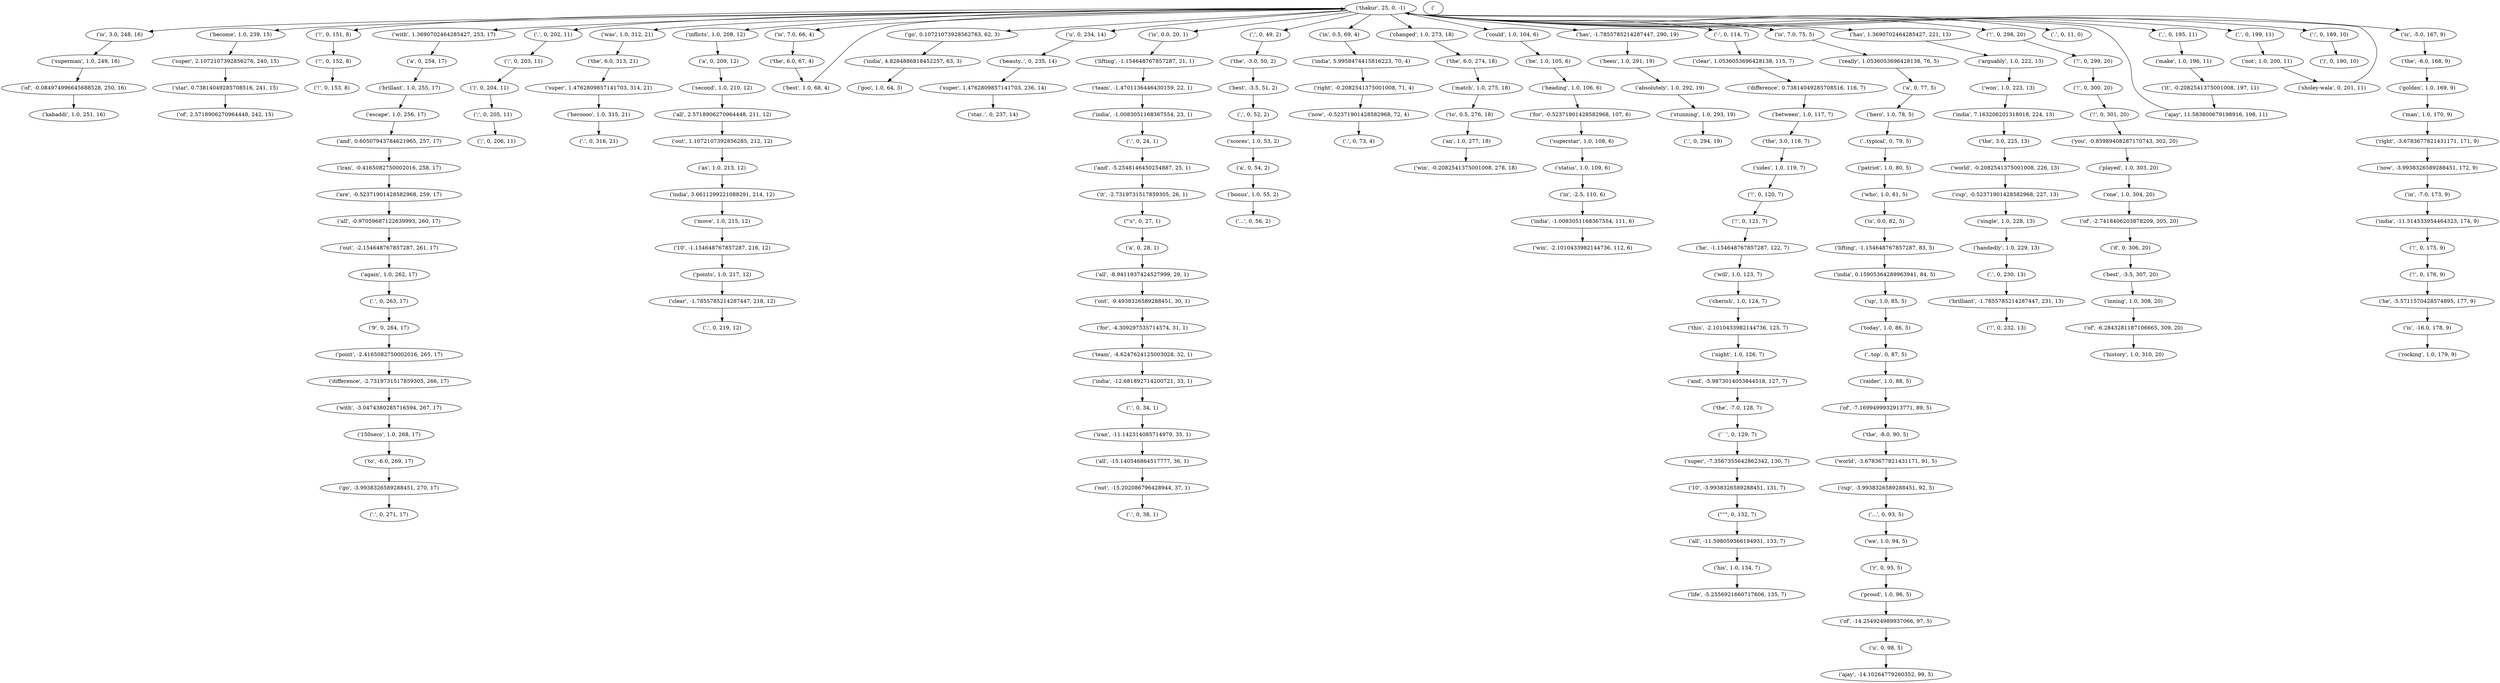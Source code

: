 strict digraph "" {
"('super', 1.4762809857141703, 314, 21)";
"(',', 0, 52, 2)";
"('sides', 1.0, 119, 7)";
"('we', 1.0, 94, 5)";
"('!', 0, 121, 7)";
"('team', -4.6247624125003028, 32, 1)";
"('u', 0, 98, 5)";
"('history', 1.0, 310, 20)";
"('is', 3.0, 248, 16)";
"('again', 1.0, 262, 17)";
"('.', 0, 316, 21)";
"('lifting', -1.154648767857287, 83, 5)";
"('difference', -2.7319731517859305, 266, 17)";
"('become', 1.0, 239, 15)";
"('make', 1.0, 196, 11)";
"('!', 0, 300, 20)";
"('10', -3.9938326589288451, 131, 7)";
"('!', 0, 175, 9)";
"('rocking', 1.0, 179, 9)";
"('a', 0, 254, 17)";
"('iran', -0.4165082750002016, 258, 17)";
"('won', 1.0, 223, 13)";
"('up', 1.0, 85, 5)";
"('man', 1.0, 170, 9)";
"('!', 0, 151, 8)";
"('of', -14.254924989937066, 97, 5)";
"('with', 1.3690702464285427, 253, 17)";
"('.', 0, 202, 11)";
"('today', 1.0, 86, 5)";
"('go', -3.9938326589288451, 270, 17)";
"('the', 3.0, 225, 13)";
"('.', 0, 38, 1)";
"('...', 0, 56, 2)";
"('arguably', 1.0, 222, 13)";
"('is', 0.0, 82, 5)";
"('heading', 1.0, 106, 6)";
"('one', 1.0, 304, 20)";
"('the', -6.0, 168, 9)";
"('all', 2.5718906270964448, 211, 12)";
"('be', 1.0, 105, 6)";
"('``', 0, 129, 7)";
"('it', -0.2082541375001008, 197, 11)";
"('was', 1.0, 312, 21)";
"('all', -11.598059366194931, 133, 7)";
"('and', -5.2548146450254887, 25, 1)";
"('.', 0, 230, 13)";
"('played', 1.0, 303, 20)";
"('to', -6.0, 269, 17)";
"('10', -1.154648767857287, 216, 12)";
"('point', -2.4165082750002016, 265, 17)";
"('patriot', 1.0, 80, 5)";
"('star..', 0, 237, 14)";
"('and', 0.60507943784621965, 257, 17)";
"('been', 1.0, 291, 19)";
"('a', 0, 77, 5)";
"('all', -0.97059687122639993, 260, 17)";
"('single', 1.0, 228, 13)";
"(\"'s\", 0, 27, 1)";
"('super', 2.1072107392856276, 240, 15)";
"('world', -0.2082541375001008, 226, 13)";
"('cup', -3.9938326589288451, 92, 5)";
"('team', -1.4701136446430159, 22, 1)";
"('this', -2.1010433982144736, 125, 7)";
"('now', -3.9938326589288451, 172, 9)";
"('the', 6.0, 274, 18)";
"('a', 0, 54, 2)";
"('points', 1.0, 217, 12)";
"(')', 0, 204, 11)";
"('of', -6.2843281187106665, 309, 20)";
"('for', -0.52371901428582968, 107, 6)";
"('inflicts', 1.0, 208, 12)";
"(';', 0, 206, 11)";
"('his', 1.0, 134, 7)";
"('the', 3.0, 118, 7)";
"('";
"('the', -3.0, 50, 2)";
"('not', 1.0, 200, 11)";
"('iran', -11.142314085714979, 35, 1)";
"('best', -3.5, 51, 2)";
"('d', 0, 306, 20)";
"('.', 0, 34, 1)";
"('all', -8.9411937424527999, 29, 1)";
"('!', 0, 152, 8)";
"('in', -7.0, 173, 9)";
"('superstar', 1.0, 108, 6)";
"(';', 0, 205, 11)";
"('go', 0.10721073928562763, 62, 3)";
"('win', -0.2082541375001008, 278, 18)";
"('best', 1.0, 68, 4)";
"('stunning', 1.0, 293, 19)";
"('india', 5.9958474415816223, 70, 4)";
"('of', -2.7418406203878209, 305, 20)";
"('heroooo', 1.0, 315, 21)";
"('for', -4.309297535714574, 31, 1)";
"('out', 1.1072107392856285, 212, 12)";
"('.', 0, 263, 17)";
"('thakur', 25, 0, -1)";
"('u', 0, 234, 14)";
"('india', -1.0083051168367554, 111, 6)";
"('escape', 1.0, 256, 17)";
"('is', 0.0, 20, 1)";
"('scores', 1.0, 53, 2)";
"('with', -3.0474380285716594, 267, 17)";
"('!', 0, 299, 20)";
"('will', 1.0, 123, 7)";
"('it', -2.7319731517859305, 26, 1)";
"(',', 0, 49, 2)";
"('absolutely', 1.0, 292, 19)";
"('inning', 1.0, 308, 20)";
"('right', -0.2082541375001008, 71, 4)";
"('india', -12.681892714200721, 33, 1)";
"('bonus', 1.0, 55, 2)";
"('second', 1.0, 210, 12)";
"('india', 4.8284886818452257, 63, 3)";
"('cherish', 1.0, 124, 7)";
"('are', -0.52371901428582968, 259, 17)";
"('now', -0.52371901428582968, 72, 4)";
"('in', 0.5, 69, 4)";
"('a', 0, 28, 1)";
"('brillant', 1.0, 255, 17)";
"('of', -7.1699499932913771, 89, 5)";
"('is', -16.0, 178, 9)";
"('changed', 1.0, 273, 18)";
"('who', 1.0, 81, 5)";
"('..top', 0, 87, 5)";
"('.', 0, 24, 1)";
"('could', 1.0, 104, 6)";
"('a', 0, 209, 12)";
"('has', -1.7855785214287447, 290, 19)";
"('difference', 0.73814049285708516, 116, 7)";
"('!', 0, 232, 13)";
"('and', -5.9873014053844518, 127, 7)";
"('star', 0.73814049285708516, 241, 15)";
"('...', 0, 93, 5)";
"('right', -3.6783677821431171, 171, 9)";
"('goo', 1.0, 64, 3)";
"('of', -0.084974996645688528, 250, 16)";
"('move', 1.0, 215, 12)";
"('proud', 1.0, 96, 5)";
"('.', 0, 294, 19)";
"('match', 1.0, 275, 18)";
"('life', -5.2556921660717606, 135, 7)";
"('is', 7.0, 66, 4)";
"('!', 0, 120, 7)";
"('india', 7.163206201318018, 224, 13)";
"('the', -7.0, 128, 7)";
"('clear', -1.7855785214287447, 218, 12)";
"('super', -7.3567355642862342, 130, 7)";
"('-', 0, 114, 7)";
"('handedly', 1.0, 229, 13)";
"('ajay', -14.10264779260352, 99, 5)";
"('out', -15.202086796428944, 37, 1)";
"('you', -0.85989408287170743, 302, 20)";
"('is', 7.0, 75, 5)";
"('the', -8.0, 90, 5)";
"('cup', -0.52371901428582968, 227, 13)";
"(',', 0, 195, 11)";
"('..typical', 0, 79, 5)";
"('status', 1.0, 109, 6)";
"('india', 0.15905364289963941, 84, 5)";
"(\"''\", 0, 132, 7)";
"('india', 3.6611299221088291, 214, 12)";
"('win', -2.1010433982144736, 112, 6)";
"('!', 0, 301, 20)";
"('really', 1.0536053696428138, 76, 5)";
"('the', 6.0, 67, 4)";
"('beauty..', 0, 235, 14)";
"('all', -15.140546864517777, 36, 1)";
"('hero', 1.0, 78, 5)";
"('in', -2.5, 110, 6)";
"('150secs', 1.0, 268, 17)";
"('clear', 1.0536053696428138, 115, 7)";
"('.', 0, 219, 12)";
"('super', 1.4762809857141703, 236, 14)";
"(';', 0, 203, 11)";
"('has', 1.3690702464285427, 221, 13)";
"('as', 1.0, 213, 12)";
"('.', 0, 271, 17)";
"('to', 0.5, 276, 18)";
"(')', 0, 190, 10)";
"('raider', 1.0, 88, 5)";
"('of', 2.5718906270964448, 242, 15)";
"('india', -1.0083051168367554, 23, 1)";
"('ajay', 11.583800679198916, 198, 11)";
"('.', 0, 73, 4)";
"('he', -5.5711570428574895, 177, 9)";
"('lifting', -1.154648767857287, 21, 1)";
"('out', -2.154648767857287, 261, 17)";
"('best', -3.5, 307, 20)";
"('kabaddi', 1.0, 251, 16)";
"('!', 0, 153, 8)";
"('world', -3.6783677821431171, 91, 5)";
"('.', 0, 11, 0)";
"('superman', 1.0, 249, 16)";
"('an', 1.0, 277, 18)";
"('r', 0, 95, 5)";
"('9', 0, 264, 17)";
"('sholey-wala', 0, 201, 11)";
"('the', 6.0, 313, 21)";
"(',', 0, 199, 11)";
"('!', 0, 298, 20)";
"('out', -9.4938326589288451, 30, 1)";
"('!', 0, 176, 9)";
"('is', -5.0, 167, 9)";
"('between', 1.0, 117, 7)";
"('india', -11.514533954464323, 174, 9)";
"('brilliant', -1.7855785214287447, 231, 13)";
"('golden', 1.0, 169, 9)";
"('he', -1.154648767857287, 122, 7)";
"('night', 1.0, 126, 7)";
"('super', 1.4762809857141703, 314, 21)" -> "('heroooo', 1.0, 315, 21)";
"(',', 0, 52, 2)" -> "('scores', 1.0, 53, 2)";
"('sides', 1.0, 119, 7)" -> "('!', 0, 120, 7)";
"('we', 1.0, 94, 5)" -> "('r', 0, 95, 5)";
"('!', 0, 121, 7)" -> "('he', -1.154648767857287, 122, 7)";
"('team', -4.6247624125003028, 32, 1)" -> "('india', -12.681892714200721, 33, 1)";
"('u', 0, 98, 5)" -> "('ajay', -14.10264779260352, 99, 5)";
"('is', 3.0, 248, 16)" -> "('superman', 1.0, 249, 16)";
"('again', 1.0, 262, 17)" -> "('.', 0, 263, 17)";
"('lifting', -1.154648767857287, 83, 5)" -> "('india', 0.15905364289963941, 84, 5)";
"('difference', -2.7319731517859305, 266, 17)" -> "('with', -3.0474380285716594, 267, 17)";
"('become', 1.0, 239, 15)" -> "('super', 2.1072107392856276, 240, 15)";
"('make', 1.0, 196, 11)" -> "('it', -0.2082541375001008, 197, 11)";
"('!', 0, 300, 20)" -> "('!', 0, 301, 20)";
"('10', -3.9938326589288451, 131, 7)" -> "(\"''\", 0, 132, 7)";
"('!', 0, 175, 9)" -> "('!', 0, 176, 9)";
"('a', 0, 254, 17)" -> "('brillant', 1.0, 255, 17)";
"('iran', -0.4165082750002016, 258, 17)" -> "('are', -0.52371901428582968, 259, 17)";
"('won', 1.0, 223, 13)" -> "('india', 7.163206201318018, 224, 13)";
"('up', 1.0, 85, 5)" -> "('today', 1.0, 86, 5)";
"('man', 1.0, 170, 9)" -> "('right', -3.6783677821431171, 171, 9)";
"('!', 0, 151, 8)" -> "('!', 0, 152, 8)";
"('of', -14.254924989937066, 97, 5)" -> "('u', 0, 98, 5)";
"('with', 1.3690702464285427, 253, 17)" -> "('a', 0, 254, 17)";
"('.', 0, 202, 11)" -> "(';', 0, 203, 11)";
"('today', 1.0, 86, 5)" -> "('..top', 0, 87, 5)";
"('go', -3.9938326589288451, 270, 17)" -> "('.', 0, 271, 17)";
"('the', 3.0, 225, 13)" -> "('world', -0.2082541375001008, 226, 13)";
"('arguably', 1.0, 222, 13)" -> "('won', 1.0, 223, 13)";
"('is', 0.0, 82, 5)" -> "('lifting', -1.154648767857287, 83, 5)";
"('heading', 1.0, 106, 6)" -> "('for', -0.52371901428582968, 107, 6)";
"('one', 1.0, 304, 20)" -> "('of', -2.7418406203878209, 305, 20)";
"('the', -6.0, 168, 9)" -> "('golden', 1.0, 169, 9)";
"('all', 2.5718906270964448, 211, 12)" -> "('out', 1.1072107392856285, 212, 12)";
"('be', 1.0, 105, 6)" -> "('heading', 1.0, 106, 6)";
"('``', 0, 129, 7)" -> "('super', -7.3567355642862342, 130, 7)";
"('it', -0.2082541375001008, 197, 11)" -> "('ajay', 11.583800679198916, 198, 11)";
"('was', 1.0, 312, 21)" -> "('the', 6.0, 313, 21)";
"('all', -11.598059366194931, 133, 7)" -> "('his', 1.0, 134, 7)";
"('and', -5.2548146450254887, 25, 1)" -> "('it', -2.7319731517859305, 26, 1)";
"('.', 0, 230, 13)" -> "('brilliant', -1.7855785214287447, 231, 13)";
"('played', 1.0, 303, 20)" -> "('one', 1.0, 304, 20)";
"('to', -6.0, 269, 17)" -> "('go', -3.9938326589288451, 270, 17)";
"('10', -1.154648767857287, 216, 12)" -> "('points', 1.0, 217, 12)";
"('point', -2.4165082750002016, 265, 17)" -> "('difference', -2.7319731517859305, 266, 17)";
"('patriot', 1.0, 80, 5)" -> "('who', 1.0, 81, 5)";
"('and', 0.60507943784621965, 257, 17)" -> "('iran', -0.4165082750002016, 258, 17)";
"('been', 1.0, 291, 19)" -> "('absolutely', 1.0, 292, 19)";
"('a', 0, 77, 5)" -> "('hero', 1.0, 78, 5)";
"('all', -0.97059687122639993, 260, 17)" -> "('out', -2.154648767857287, 261, 17)";
"('single', 1.0, 228, 13)" -> "('handedly', 1.0, 229, 13)";
"(\"'s\", 0, 27, 1)" -> "('a', 0, 28, 1)";
"('super', 2.1072107392856276, 240, 15)" -> "('star', 0.73814049285708516, 241, 15)";
"('world', -0.2082541375001008, 226, 13)" -> "('cup', -0.52371901428582968, 227, 13)";
"('cup', -3.9938326589288451, 92, 5)" -> "('...', 0, 93, 5)";
"('team', -1.4701136446430159, 22, 1)" -> "('india', -1.0083051168367554, 23, 1)";
"('this', -2.1010433982144736, 125, 7)" -> "('night', 1.0, 126, 7)";
"('now', -3.9938326589288451, 172, 9)" -> "('in', -7.0, 173, 9)";
"('the', 6.0, 274, 18)" -> "('match', 1.0, 275, 18)";
"('a', 0, 54, 2)" -> "('bonus', 1.0, 55, 2)";
"('points', 1.0, 217, 12)" -> "('clear', -1.7855785214287447, 218, 12)";
"(')', 0, 204, 11)" -> "(';', 0, 205, 11)";
"('of', -6.2843281187106665, 309, 20)" -> "('history', 1.0, 310, 20)";
"('for', -0.52371901428582968, 107, 6)" -> "('superstar', 1.0, 108, 6)";
"('inflicts', 1.0, 208, 12)" -> "('a', 0, 209, 12)";
"('his', 1.0, 134, 7)" -> "('life', -5.2556921660717606, 135, 7)";
"('the', 3.0, 118, 7)" -> "('sides', 1.0, 119, 7)";
"(':', 0, 189, 10)" -> "(')', 0, 190, 10)";
"('the', -3.0, 50, 2)" -> "('best', -3.5, 51, 2)";
"('not', 1.0, 200, 11)" -> "('sholey-wala', 0, 201, 11)";
"('iran', -11.142314085714979, 35, 1)" -> "('all', -15.140546864517777, 36, 1)";
"('best', -3.5, 51, 2)" -> "(',', 0, 52, 2)";
"('d', 0, 306, 20)" -> "('best', -3.5, 307, 20)";
"('.', 0, 34, 1)" -> "('iran', -11.142314085714979, 35, 1)";
"('all', -8.9411937424527999, 29, 1)" -> "('out', -9.4938326589288451, 30, 1)";
"('!', 0, 152, 8)" -> "('!', 0, 153, 8)";
"('in', -7.0, 173, 9)" -> "('india', -11.514533954464323, 174, 9)";
"('superstar', 1.0, 108, 6)" -> "('status', 1.0, 109, 6)";
"(';', 0, 205, 11)" -> "(';', 0, 206, 11)";
"('go', 0.10721073928562763, 62, 3)" -> "('india', 4.8284886818452257, 63, 3)";
"('best', 1.0, 68, 4)" -> "('thakur', 25, 0, -1)";
"('stunning', 1.0, 293, 19)" -> "('.', 0, 294, 19)";
"('india', 5.9958474415816223, 70, 4)" -> "('right', -0.2082541375001008, 71, 4)";
"('of', -2.7418406203878209, 305, 20)" -> "('d', 0, 306, 20)";
"('heroooo', 1.0, 315, 21)" -> "('.', 0, 316, 21)";
"('for', -4.309297535714574, 31, 1)" -> "('team', -4.6247624125003028, 32, 1)";
"('out', 1.1072107392856285, 212, 12)" -> "('as', 1.0, 213, 12)";
"('.', 0, 263, 17)" -> "('9', 0, 264, 17)";
"('thakur', 25, 0, -1)" -> "('is', 0.0, 20, 1)";
"('thakur', 25, 0, -1)" -> "('with', 1.3690702464285427, 253, 17)";
"('thakur', 25, 0, -1)" -> "('.', 0, 202, 11)";
"('thakur', 25, 0, -1)" -> "(':', 0, 189, 10)";
"('thakur', 25, 0, -1)" -> "('was', 1.0, 312, 21)";
"('thakur', 25, 0, -1)" -> "('is', -5.0, 167, 9)";
"('thakur', 25, 0, -1)" -> "('!', 0, 298, 20)";
"('thakur', 25, 0, -1)" -> "('is', 3.0, 248, 16)";
"('thakur', 25, 0, -1)" -> "('inflicts', 1.0, 208, 12)";
"('thakur', 25, 0, -1)" -> "('is', 7.0, 75, 5)";
"('thakur', 25, 0, -1)" -> "('.', 0, 11, 0)";
"('thakur', 25, 0, -1)" -> "('is', 7.0, 66, 4)";
"('thakur', 25, 0, -1)" -> "('become', 1.0, 239, 15)";
"('thakur', 25, 0, -1)" -> "('go', 0.10721073928562763, 62, 3)";
"('thakur', 25, 0, -1)" -> "(',', 0, 199, 11)";
"('thakur', 25, 0, -1)" -> "('in', 0.5, 69, 4)";
"('thakur', 25, 0, -1)" -> "('has', 1.3690702464285427, 221, 13)";
"('thakur', 25, 0, -1)" -> "('-', 0, 114, 7)";
"('thakur', 25, 0, -1)" -> "('changed', 1.0, 273, 18)";
"('thakur', 25, 0, -1)" -> "('could', 1.0, 104, 6)";
"('thakur', 25, 0, -1)" -> "('has', -1.7855785214287447, 290, 19)";
"('thakur', 25, 0, -1)" -> "(',', 0, 49, 2)";
"('thakur', 25, 0, -1)" -> "('u', 0, 234, 14)";
"('thakur', 25, 0, -1)" -> "('!', 0, 151, 8)";
"('thakur', 25, 0, -1)" -> "(',', 0, 195, 11)";
"('u', 0, 234, 14)" -> "('beauty..', 0, 235, 14)";
"('india', -1.0083051168367554, 111, 6)" -> "('win', -2.1010433982144736, 112, 6)";
"('escape', 1.0, 256, 17)" -> "('and', 0.60507943784621965, 257, 17)";
"('is', 0.0, 20, 1)" -> "('lifting', -1.154648767857287, 21, 1)";
"('scores', 1.0, 53, 2)" -> "('a', 0, 54, 2)";
"('with', -3.0474380285716594, 267, 17)" -> "('150secs', 1.0, 268, 17)";
"('!', 0, 299, 20)" -> "('!', 0, 300, 20)";
"('will', 1.0, 123, 7)" -> "('cherish', 1.0, 124, 7)";
"('it', -2.7319731517859305, 26, 1)" -> "(\"'s\", 0, 27, 1)";
"(',', 0, 49, 2)" -> "('the', -3.0, 50, 2)";
"('absolutely', 1.0, 292, 19)" -> "('stunning', 1.0, 293, 19)";
"('inning', 1.0, 308, 20)" -> "('of', -6.2843281187106665, 309, 20)";
"('right', -0.2082541375001008, 71, 4)" -> "('now', -0.52371901428582968, 72, 4)";
"('india', -12.681892714200721, 33, 1)" -> "('.', 0, 34, 1)";
"('bonus', 1.0, 55, 2)" -> "('...', 0, 56, 2)";
"('second', 1.0, 210, 12)" -> "('all', 2.5718906270964448, 211, 12)";
"('india', 4.8284886818452257, 63, 3)" -> "('goo', 1.0, 64, 3)";
"('cherish', 1.0, 124, 7)" -> "('this', -2.1010433982144736, 125, 7)";
"('are', -0.52371901428582968, 259, 17)" -> "('all', -0.97059687122639993, 260, 17)";
"('now', -0.52371901428582968, 72, 4)" -> "('.', 0, 73, 4)";
"('in', 0.5, 69, 4)" -> "('india', 5.9958474415816223, 70, 4)";
"('a', 0, 28, 1)" -> "('all', -8.9411937424527999, 29, 1)";
"('brillant', 1.0, 255, 17)" -> "('escape', 1.0, 256, 17)";
"('of', -7.1699499932913771, 89, 5)" -> "('the', -8.0, 90, 5)";
"('is', -16.0, 178, 9)" -> "('rocking', 1.0, 179, 9)";
"('changed', 1.0, 273, 18)" -> "('the', 6.0, 274, 18)";
"('who', 1.0, 81, 5)" -> "('is', 0.0, 82, 5)";
"('..top', 0, 87, 5)" -> "('raider', 1.0, 88, 5)";
"('.', 0, 24, 1)" -> "('and', -5.2548146450254887, 25, 1)";
"('could', 1.0, 104, 6)" -> "('be', 1.0, 105, 6)";
"('a', 0, 209, 12)" -> "('second', 1.0, 210, 12)";
"('has', -1.7855785214287447, 290, 19)" -> "('been', 1.0, 291, 19)";
"('difference', 0.73814049285708516, 116, 7)" -> "('between', 1.0, 117, 7)";
"('and', -5.9873014053844518, 127, 7)" -> "('the', -7.0, 128, 7)";
"('star', 0.73814049285708516, 241, 15)" -> "('of', 2.5718906270964448, 242, 15)";
"('...', 0, 93, 5)" -> "('we', 1.0, 94, 5)";
"('right', -3.6783677821431171, 171, 9)" -> "('now', -3.9938326589288451, 172, 9)";
"('of', -0.084974996645688528, 250, 16)" -> "('kabaddi', 1.0, 251, 16)";
"('move', 1.0, 215, 12)" -> "('10', -1.154648767857287, 216, 12)";
"('proud', 1.0, 96, 5)" -> "('of', -14.254924989937066, 97, 5)";
"('match', 1.0, 275, 18)" -> "('to', 0.5, 276, 18)";
"('is', 7.0, 66, 4)" -> "('the', 6.0, 67, 4)";
"('!', 0, 120, 7)" -> "('!', 0, 121, 7)";
"('india', 7.163206201318018, 224, 13)" -> "('the', 3.0, 225, 13)";
"('the', -7.0, 128, 7)" -> "('``', 0, 129, 7)";
"('clear', -1.7855785214287447, 218, 12)" -> "('.', 0, 219, 12)";
"('super', -7.3567355642862342, 130, 7)" -> "('10', -3.9938326589288451, 131, 7)";
"('-', 0, 114, 7)" -> "('clear', 1.0536053696428138, 115, 7)";
"('handedly', 1.0, 229, 13)" -> "('.', 0, 230, 13)";
"('out', -15.202086796428944, 37, 1)" -> "('.', 0, 38, 1)";
"('you', -0.85989408287170743, 302, 20)" -> "('played', 1.0, 303, 20)";
"('is', 7.0, 75, 5)" -> "('really', 1.0536053696428138, 76, 5)";
"('the', -8.0, 90, 5)" -> "('world', -3.6783677821431171, 91, 5)";
"('cup', -0.52371901428582968, 227, 13)" -> "('single', 1.0, 228, 13)";
"(',', 0, 195, 11)" -> "('make', 1.0, 196, 11)";
"('..typical', 0, 79, 5)" -> "('patriot', 1.0, 80, 5)";
"('status', 1.0, 109, 6)" -> "('in', -2.5, 110, 6)";
"('india', 0.15905364289963941, 84, 5)" -> "('up', 1.0, 85, 5)";
"(\"''\", 0, 132, 7)" -> "('all', -11.598059366194931, 133, 7)";
"('india', 3.6611299221088291, 214, 12)" -> "('move', 1.0, 215, 12)";
"('!', 0, 301, 20)" -> "('you', -0.85989408287170743, 302, 20)";
"('really', 1.0536053696428138, 76, 5)" -> "('a', 0, 77, 5)";
"('the', 6.0, 67, 4)" -> "('best', 1.0, 68, 4)";
"('beauty..', 0, 235, 14)" -> "('super', 1.4762809857141703, 236, 14)";
"('all', -15.140546864517777, 36, 1)" -> "('out', -15.202086796428944, 37, 1)";
"('hero', 1.0, 78, 5)" -> "('..typical', 0, 79, 5)";
"('in', -2.5, 110, 6)" -> "('india', -1.0083051168367554, 111, 6)";
"('150secs', 1.0, 268, 17)" -> "('to', -6.0, 269, 17)";
"('clear', 1.0536053696428138, 115, 7)" -> "('difference', 0.73814049285708516, 116, 7)";
"('super', 1.4762809857141703, 236, 14)" -> "('star..', 0, 237, 14)";
"(';', 0, 203, 11)" -> "(')', 0, 204, 11)";
"('has', 1.3690702464285427, 221, 13)" -> "('arguably', 1.0, 222, 13)";
"('as', 1.0, 213, 12)" -> "('india', 3.6611299221088291, 214, 12)";
"('to', 0.5, 276, 18)" -> "('an', 1.0, 277, 18)";
"('raider', 1.0, 88, 5)" -> "('of', -7.1699499932913771, 89, 5)";
"('india', -1.0083051168367554, 23, 1)" -> "('.', 0, 24, 1)";
"('ajay', 11.583800679198916, 198, 11)" -> "('thakur', 25, 0, -1)";
"('he', -5.5711570428574895, 177, 9)" -> "('is', -16.0, 178, 9)";
"('lifting', -1.154648767857287, 21, 1)" -> "('team', -1.4701136446430159, 22, 1)";
"('out', -2.154648767857287, 261, 17)" -> "('again', 1.0, 262, 17)";
"('best', -3.5, 307, 20)" -> "('inning', 1.0, 308, 20)";
"('world', -3.6783677821431171, 91, 5)" -> "('cup', -3.9938326589288451, 92, 5)";
"('superman', 1.0, 249, 16)" -> "('of', -0.084974996645688528, 250, 16)";
"('an', 1.0, 277, 18)" -> "('win', -0.2082541375001008, 278, 18)";
"('r', 0, 95, 5)" -> "('proud', 1.0, 96, 5)";
"('9', 0, 264, 17)" -> "('point', -2.4165082750002016, 265, 17)";
"('sholey-wala', 0, 201, 11)" -> "('thakur', 25, 0, -1)";
"('the', 6.0, 313, 21)" -> "('super', 1.4762809857141703, 314, 21)";
"(',', 0, 199, 11)" -> "('not', 1.0, 200, 11)";
"('!', 0, 298, 20)" -> "('!', 0, 299, 20)";
"('out', -9.4938326589288451, 30, 1)" -> "('for', -4.309297535714574, 31, 1)";
"('!', 0, 176, 9)" -> "('he', -5.5711570428574895, 177, 9)";
"('is', -5.0, 167, 9)" -> "('the', -6.0, 168, 9)";
"('between', 1.0, 117, 7)" -> "('the', 3.0, 118, 7)";
"('india', -11.514533954464323, 174, 9)" -> "('!', 0, 175, 9)";
"('brilliant', -1.7855785214287447, 231, 13)" -> "('!', 0, 232, 13)";
"('golden', 1.0, 169, 9)" -> "('man', 1.0, 170, 9)";
"('he', -1.154648767857287, 122, 7)" -> "('will', 1.0, 123, 7)";
"('night', 1.0, 126, 7)" -> "('and', -5.9873014053844518, 127, 7)";
}
